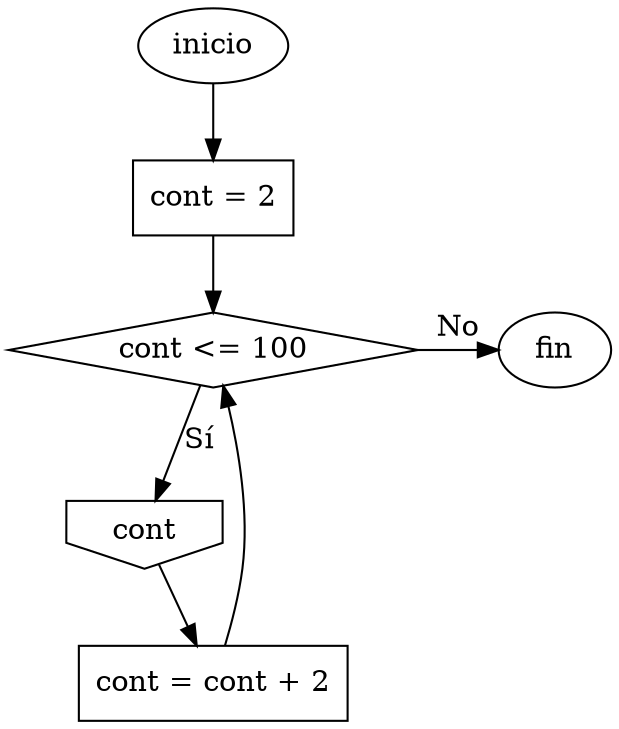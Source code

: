 digraph {
	0 [label=inicio shape=ellipse]
	2 [label="cont = 2" shape=box]
	0 -> 2
	2 -> 4
	4 -> 13 [label=No]
	{
		rank=same
		4 [label="cont <= 100" shape=diamond]
		13 [label=fin shape=ellipse]
	}
	6 [label=cont shape=invhouse]
	4 -> 6 [label="Sí"]
	8 [label="cont = cont + 2" shape=box]
	6 -> 8
	8 -> 4
}
